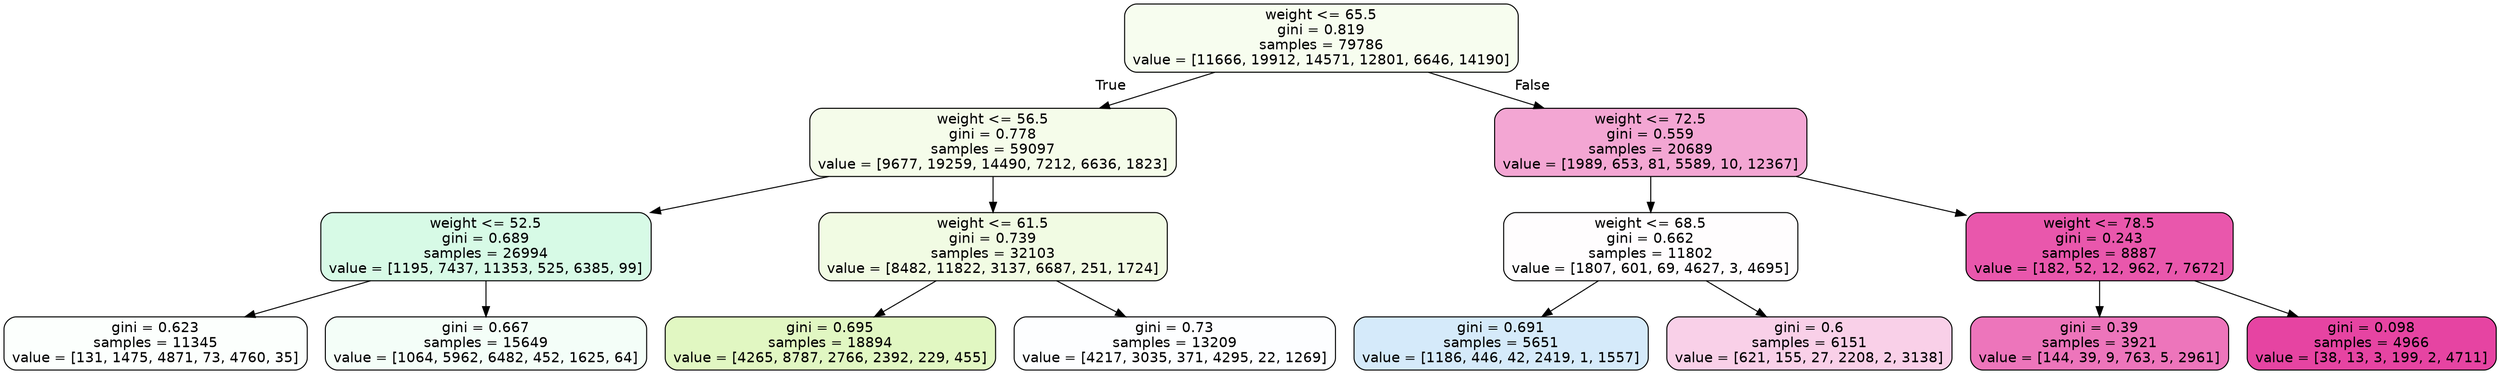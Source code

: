 digraph Tree {
node [shape=box, style="filled, rounded", color="black", fontname=helvetica] ;
edge [fontname=helvetica] ;
0 [label="weight <= 65.5\ngini = 0.819\nsamples = 79786\nvalue = [11666, 19912, 14571, 12801, 6646, 14190]", fillcolor="#f7fdef"] ;
1 [label="weight <= 56.5\ngini = 0.778\nsamples = 59097\nvalue = [9677, 19259, 14490, 7212, 6636, 1823]", fillcolor="#f5fcea"] ;
0 -> 1 [labeldistance=2.5, labelangle=45, headlabel="True"] ;
2 [label="weight <= 52.5\ngini = 0.689\nsamples = 26994\nvalue = [1195, 7437, 11353, 525, 6385, 99]", fillcolor="#d7fae6"] ;
1 -> 2 ;
3 [label="gini = 0.623\nsamples = 11345\nvalue = [131, 1475, 4871, 73, 4760, 35]", fillcolor="#fcfffd"] ;
2 -> 3 ;
4 [label="gini = 0.667\nsamples = 15649\nvalue = [1064, 5962, 6482, 452, 1625, 64]", fillcolor="#f4fef8"] ;
2 -> 4 ;
5 [label="weight <= 61.5\ngini = 0.739\nsamples = 32103\nvalue = [8482, 11822, 3137, 6687, 251, 1724]", fillcolor="#f1fbe3"] ;
1 -> 5 ;
6 [label="gini = 0.695\nsamples = 18894\nvalue = [4265, 8787, 2766, 2392, 229, 455]", fillcolor="#e1f7c2"] ;
5 -> 6 ;
7 [label="gini = 0.73\nsamples = 13209\nvalue = [4217, 3035, 371, 4295, 22, 1269]", fillcolor="#fdfeff"] ;
5 -> 7 ;
8 [label="weight <= 72.5\ngini = 0.559\nsamples = 20689\nvalue = [1989, 653, 81, 5589, 10, 12367]", fillcolor="#f3a6d3"] ;
0 -> 8 [labeldistance=2.5, labelangle=-45, headlabel="False"] ;
9 [label="weight <= 68.5\ngini = 0.662\nsamples = 11802\nvalue = [1807, 601, 69, 4627, 3, 4695]", fillcolor="#fffdfe"] ;
8 -> 9 ;
10 [label="gini = 0.691\nsamples = 5651\nvalue = [1186, 446, 42, 2419, 1, 1557]", fillcolor="#d5eafa"] ;
9 -> 10 ;
11 [label="gini = 0.6\nsamples = 6151\nvalue = [621, 155, 27, 2208, 2, 3138]", fillcolor="#f9d0e8"] ;
9 -> 11 ;
12 [label="weight <= 78.5\ngini = 0.243\nsamples = 8887\nvalue = [182, 52, 12, 962, 7, 7672]", fillcolor="#e957ac"] ;
8 -> 12 ;
13 [label="gini = 0.39\nsamples = 3921\nvalue = [144, 39, 9, 763, 5, 2961]", fillcolor="#ed75bb"] ;
12 -> 13 ;
14 [label="gini = 0.098\nsamples = 4966\nvalue = [38, 13, 3, 199, 2, 4711]", fillcolor="#e644a2"] ;
12 -> 14 ;
}